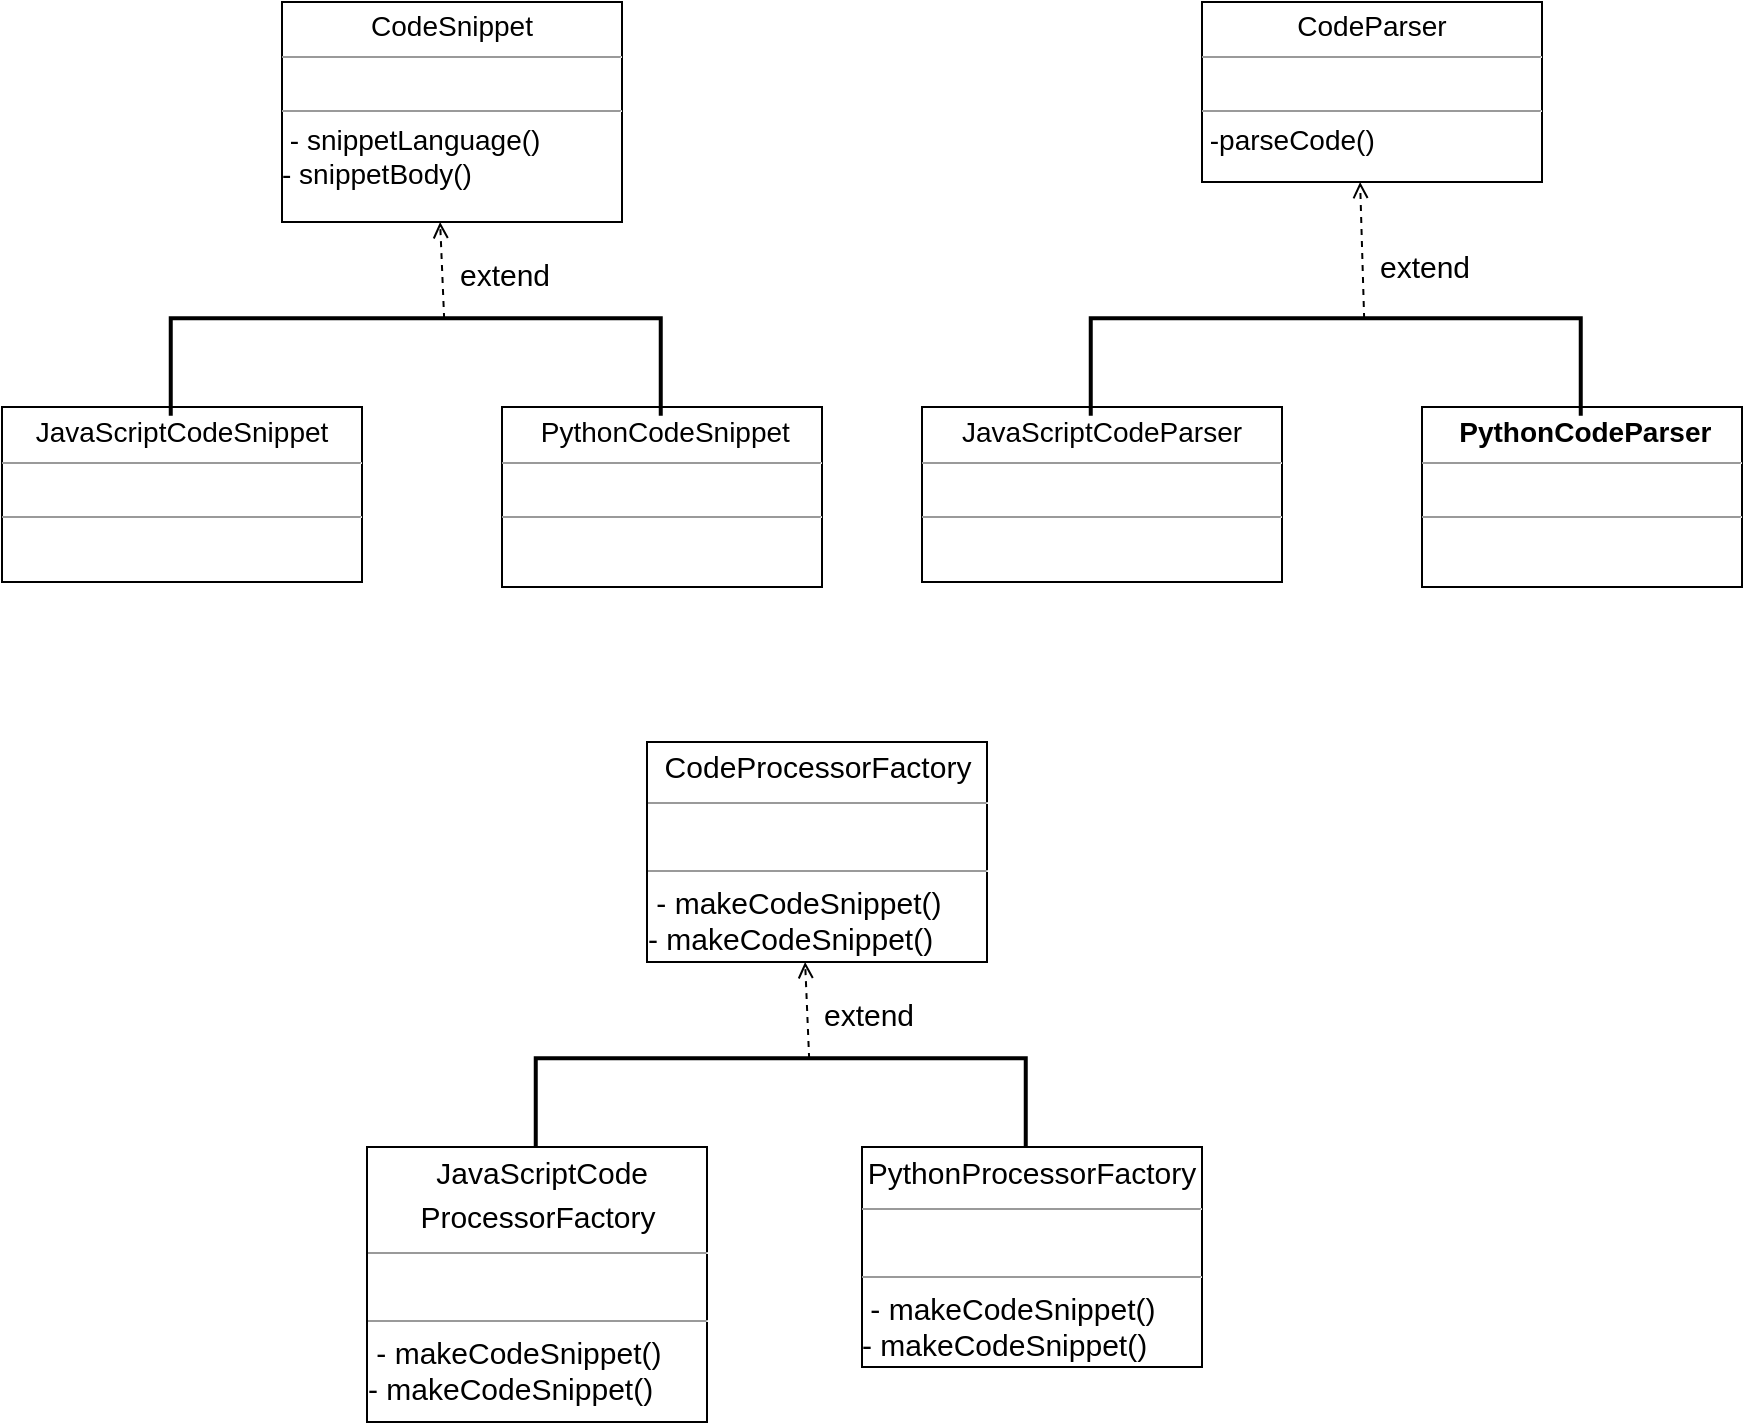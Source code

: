 <mxfile>
    <diagram id="Vkf1kccMHPyQg5MPIpvl" name="Page-1">
        <mxGraphModel dx="820" dy="500" grid="1" gridSize="10" guides="1" tooltips="1" connect="1" arrows="1" fold="1" page="1" pageScale="1" pageWidth="827" pageHeight="1169" math="0" shadow="0">
            <root>
                <mxCell id="0"/>
                <mxCell id="1" parent="0"/>
                <mxCell id="4" value="&lt;p style=&quot;margin: 0px ; margin-top: 4px ; text-align: center&quot;&gt;&lt;span style=&quot;font-size: 14px&quot;&gt;JavaScriptCodeSnippet&lt;/span&gt;&lt;br&gt;&lt;/p&gt;&lt;hr size=&quot;1&quot;&gt;&lt;p style=&quot;margin: 0px ; margin-left: 4px&quot;&gt;&lt;br&gt;&lt;/p&gt;&lt;hr size=&quot;1&quot;&gt;&lt;p style=&quot;margin: 0px 0px 0px 4px ; font-size: 14px&quot;&gt;&lt;/p&gt;" style="verticalAlign=top;align=left;overflow=fill;fontSize=12;fontFamily=Helvetica;html=1;" vertex="1" parent="1">
                    <mxGeometry x="50" y="232.5" width="180" height="87.5" as="geometry"/>
                </mxCell>
                <mxCell id="5" value="&lt;p style=&quot;margin: 0px ; margin-top: 4px ; text-align: center&quot;&gt;&amp;nbsp;&lt;span style=&quot;font-size: 14px&quot;&gt;PythonCodeSnippet&lt;/span&gt;&lt;/p&gt;&lt;hr size=&quot;1&quot;&gt;&lt;p style=&quot;margin: 0px ; margin-left: 4px&quot;&gt;&lt;br&gt;&lt;/p&gt;&lt;hr size=&quot;1&quot;&gt;&lt;p style=&quot;margin: 0px ; margin-left: 4px&quot;&gt;&lt;span&gt;&amp;nbsp;&lt;/span&gt;&lt;br&gt;&lt;/p&gt;&lt;p style=&quot;margin: 0px ; margin-left: 4px&quot;&gt;&lt;br&gt;&lt;/p&gt;" style="verticalAlign=top;align=left;overflow=fill;fontSize=12;fontFamily=Helvetica;html=1;" vertex="1" parent="1">
                    <mxGeometry x="300" y="232.5" width="160" height="90" as="geometry"/>
                </mxCell>
                <mxCell id="6" value="" style="strokeWidth=2;html=1;shape=mxgraph.flowchart.annotation_1;align=left;pointerEvents=1;rotation=90;" vertex="1" parent="1">
                    <mxGeometry x="232.5" y="90" width="48.75" height="245" as="geometry"/>
                </mxCell>
                <mxCell id="7" value="&lt;font style=&quot;font-size: 15px&quot;&gt;extend&lt;/font&gt;" style="html=1;verticalAlign=bottom;labelBackgroundColor=none;endArrow=open;endFill=0;dashed=1;exitX=0.008;exitY=0.442;exitDx=0;exitDy=0;exitPerimeter=0;entryX=0.465;entryY=1;entryDx=0;entryDy=0;entryPerimeter=0;" edge="1" parent="1" source="6" target="8">
                    <mxGeometry x="-0.602" y="-30" width="160" relative="1" as="geometry">
                        <mxPoint x="270" y="182.5" as="sourcePoint"/>
                        <mxPoint x="270.96" y="142.5" as="targetPoint"/>
                        <mxPoint as="offset"/>
                    </mxGeometry>
                </mxCell>
                <mxCell id="8" value="&lt;p style=&quot;margin: 0px ; margin-top: 4px ; text-align: center&quot;&gt;&lt;span style=&quot;font-size: 14px&quot;&gt;CodeSnippet&lt;/span&gt;&lt;br&gt;&lt;/p&gt;&lt;hr size=&quot;1&quot;&gt;&lt;p style=&quot;margin: 0px ; margin-left: 4px&quot;&gt;&lt;br&gt;&lt;/p&gt;&lt;hr size=&quot;1&quot;&gt;&lt;p style=&quot;margin: 0px 0px 0px 4px ; font-size: 14px&quot;&gt;&lt;/p&gt;&lt;span style=&quot;text-align: justify&quot;&gt;&lt;span style=&quot;font-size: 14px&quot;&gt;&amp;nbsp;- snippetLanguage&lt;/span&gt;&lt;span style=&quot;font-size: 14px&quot;&gt;()&lt;/span&gt;&lt;br&gt;&lt;span style=&quot;font-size: 14px&quot;&gt;- snippetBody()&lt;/span&gt;&lt;br&gt;&lt;/span&gt;" style="verticalAlign=top;align=left;overflow=fill;fontSize=12;fontFamily=Helvetica;html=1;" vertex="1" parent="1">
                    <mxGeometry x="190" y="30" width="170" height="110" as="geometry"/>
                </mxCell>
                <mxCell id="9" value="&lt;p style=&quot;margin: 0px ; margin-top: 4px ; text-align: center&quot;&gt;&lt;span style=&quot;font-size: 14px&quot;&gt;JavaScriptCodeParser&lt;/span&gt;&lt;br&gt;&lt;/p&gt;&lt;hr size=&quot;1&quot;&gt;&lt;p style=&quot;margin: 0px ; margin-left: 4px&quot;&gt;&lt;br&gt;&lt;/p&gt;&lt;hr size=&quot;1&quot;&gt;&lt;p style=&quot;margin: 0px 0px 0px 4px ; font-size: 14px&quot;&gt;&lt;/p&gt;" style="verticalAlign=top;align=left;overflow=fill;fontSize=12;fontFamily=Helvetica;html=1;" vertex="1" parent="1">
                    <mxGeometry x="510" y="232.5" width="180" height="87.5" as="geometry"/>
                </mxCell>
                <mxCell id="10" value="&lt;p style=&quot;margin: 0px ; margin-top: 4px ; text-align: center&quot;&gt;&lt;b&gt;&amp;nbsp;&lt;/b&gt;&lt;b style=&quot;font-size: 14px&quot;&gt;PythonCodeParser&lt;/b&gt;&lt;/p&gt;&lt;hr size=&quot;1&quot;&gt;&lt;p style=&quot;margin: 0px ; margin-left: 4px&quot;&gt;&lt;br&gt;&lt;/p&gt;&lt;hr size=&quot;1&quot;&gt;&lt;p style=&quot;margin: 0px ; margin-left: 4px&quot;&gt;&lt;span&gt;&amp;nbsp;&lt;/span&gt;&lt;br&gt;&lt;/p&gt;&lt;p style=&quot;margin: 0px ; margin-left: 4px&quot;&gt;&lt;br&gt;&lt;/p&gt;" style="verticalAlign=top;align=left;overflow=fill;fontSize=12;fontFamily=Helvetica;html=1;" vertex="1" parent="1">
                    <mxGeometry x="760" y="232.5" width="160" height="90" as="geometry"/>
                </mxCell>
                <mxCell id="11" value="" style="strokeWidth=2;html=1;shape=mxgraph.flowchart.annotation_1;align=left;pointerEvents=1;rotation=90;" vertex="1" parent="1">
                    <mxGeometry x="692.5" y="90" width="48.75" height="245" as="geometry"/>
                </mxCell>
                <mxCell id="12" value="&lt;font style=&quot;font-size: 15px&quot;&gt;extend&lt;/font&gt;" style="html=1;verticalAlign=bottom;labelBackgroundColor=none;endArrow=open;endFill=0;dashed=1;exitX=0.008;exitY=0.442;exitDx=0;exitDy=0;exitPerimeter=0;entryX=0.465;entryY=1;entryDx=0;entryDy=0;entryPerimeter=0;" edge="1" parent="1" source="11" target="13">
                    <mxGeometry x="-0.602" y="-30" width="160" relative="1" as="geometry">
                        <mxPoint x="730" y="182.5" as="sourcePoint"/>
                        <mxPoint x="730.96" y="142.5" as="targetPoint"/>
                        <mxPoint as="offset"/>
                    </mxGeometry>
                </mxCell>
                <mxCell id="13" value="&lt;p style=&quot;margin: 0px ; margin-top: 4px ; text-align: center&quot;&gt;&lt;span style=&quot;font-size: 14px&quot;&gt;CodeParser&lt;/span&gt;&lt;br&gt;&lt;/p&gt;&lt;hr size=&quot;1&quot;&gt;&lt;p style=&quot;margin: 0px ; margin-left: 4px&quot;&gt;&lt;br&gt;&lt;/p&gt;&lt;hr size=&quot;1&quot;&gt;&lt;p style=&quot;margin: 0px 0px 0px 4px ; font-size: 14px&quot;&gt;&lt;/p&gt;&lt;span style=&quot;text-align: justify&quot;&gt;&lt;span style=&quot;font-size: 14px&quot;&gt;&amp;nbsp;-parseCode&lt;/span&gt;&lt;span style=&quot;font-size: 14px&quot;&gt;()&lt;/span&gt;&lt;br&gt;&lt;br&gt;&lt;/span&gt;" style="verticalAlign=top;align=left;overflow=fill;fontSize=12;fontFamily=Helvetica;html=1;" vertex="1" parent="1">
                    <mxGeometry x="650" y="30" width="170" height="90" as="geometry"/>
                </mxCell>
                <mxCell id="16" value="" style="strokeWidth=2;html=1;shape=mxgraph.flowchart.annotation_1;align=left;pointerEvents=1;rotation=90;" vertex="1" parent="1">
                    <mxGeometry x="415" y="460" width="48.75" height="245" as="geometry"/>
                </mxCell>
                <mxCell id="17" value="&lt;font style=&quot;font-size: 15px&quot;&gt;extend&lt;/font&gt;" style="html=1;verticalAlign=bottom;labelBackgroundColor=none;endArrow=open;endFill=0;dashed=1;exitX=0.008;exitY=0.442;exitDx=0;exitDy=0;exitPerimeter=0;entryX=0.465;entryY=1;entryDx=0;entryDy=0;entryPerimeter=0;" edge="1" parent="1" source="16" target="18">
                    <mxGeometry x="-0.602" y="-30" width="160" relative="1" as="geometry">
                        <mxPoint x="452.5" y="552.5" as="sourcePoint"/>
                        <mxPoint x="453.46" y="512.5" as="targetPoint"/>
                        <mxPoint as="offset"/>
                    </mxGeometry>
                </mxCell>
                <mxCell id="18" value="&lt;p style=&quot;margin: 4px 0px 0px ; text-align: center ; font-size: 15px&quot;&gt;&lt;font style=&quot;font-size: 15px&quot;&gt;CodeProcessorFactory&lt;br&gt;&lt;/font&gt;&lt;/p&gt;&lt;hr size=&quot;1&quot; style=&quot;font-size: 15px&quot;&gt;&lt;p style=&quot;margin: 0px 0px 0px 4px ; font-size: 15px&quot;&gt;&lt;font style=&quot;font-size: 15px&quot;&gt;&lt;br&gt;&lt;/font&gt;&lt;/p&gt;&lt;hr size=&quot;1&quot; style=&quot;font-size: 15px&quot;&gt;&lt;p style=&quot;margin: 0px 0px 0px 4px ; font-size: 15px&quot;&gt;&lt;/p&gt;&lt;span style=&quot;text-align: justify&quot;&gt;&lt;font&gt;&lt;span style=&quot;font-size: 15px&quot;&gt;&amp;nbsp;- makeCodeSnippet()&lt;/span&gt;&lt;br&gt;&lt;span style=&quot;font-size: 15px&quot;&gt;-&amp;nbsp;&lt;/span&gt;&lt;/font&gt;&lt;span style=&quot;font-size: 15px&quot;&gt;makeCodeSnippet()&lt;/span&gt;&lt;br&gt;&lt;/span&gt;" style="verticalAlign=top;align=left;overflow=fill;fontSize=12;fontFamily=Helvetica;html=1;" vertex="1" parent="1">
                    <mxGeometry x="372.5" y="400" width="170" height="110" as="geometry"/>
                </mxCell>
                <mxCell id="19" value="&lt;p style=&quot;margin: 4px 0px 0px ; text-align: center&quot;&gt;&lt;font&gt;&lt;span style=&quot;font-size: 15px&quot;&gt;&amp;nbsp;JavaScriptCode&lt;/span&gt;&lt;/font&gt;&lt;/p&gt;&lt;p style=&quot;margin: 4px 0px 0px ; text-align: center&quot;&gt;&lt;font&gt;&lt;span style=&quot;font-size: 15px&quot;&gt;ProcessorFactory&lt;/span&gt;&lt;br&gt;&lt;/font&gt;&lt;/p&gt;&lt;hr size=&quot;1&quot; style=&quot;font-size: 15px&quot;&gt;&lt;p style=&quot;margin: 0px 0px 0px 4px ; font-size: 15px&quot;&gt;&lt;font style=&quot;font-size: 15px&quot;&gt;&lt;br&gt;&lt;/font&gt;&lt;/p&gt;&lt;hr size=&quot;1&quot; style=&quot;font-size: 15px&quot;&gt;&lt;p style=&quot;margin: 0px 0px 0px 4px ; font-size: 15px&quot;&gt;&lt;/p&gt;&lt;span style=&quot;text-align: justify&quot;&gt;&lt;font&gt;&lt;span style=&quot;font-size: 15px&quot;&gt;&amp;nbsp;- makeCodeSnippet()&lt;/span&gt;&lt;br&gt;&lt;span style=&quot;font-size: 15px&quot;&gt;-&amp;nbsp;&lt;/span&gt;&lt;/font&gt;&lt;span style=&quot;font-size: 15px&quot;&gt;makeCodeSnippet()&lt;/span&gt;&lt;br&gt;&lt;/span&gt;" style="verticalAlign=top;align=left;overflow=fill;fontSize=12;fontFamily=Helvetica;html=1;" vertex="1" parent="1">
                    <mxGeometry x="232.5" y="602.5" width="170" height="137.5" as="geometry"/>
                </mxCell>
                <mxCell id="20" value="&lt;p style=&quot;margin: 4px 0px 0px ; text-align: center ; font-size: 15px&quot;&gt;&lt;font style=&quot;font-size: 15px&quot;&gt;PythonProcessorFactory&lt;br&gt;&lt;/font&gt;&lt;/p&gt;&lt;hr size=&quot;1&quot; style=&quot;font-size: 15px&quot;&gt;&lt;p style=&quot;margin: 0px 0px 0px 4px ; font-size: 15px&quot;&gt;&lt;font style=&quot;font-size: 15px&quot;&gt;&lt;br&gt;&lt;/font&gt;&lt;/p&gt;&lt;hr size=&quot;1&quot; style=&quot;font-size: 15px&quot;&gt;&lt;p style=&quot;margin: 0px 0px 0px 4px ; font-size: 15px&quot;&gt;&lt;/p&gt;&lt;span style=&quot;text-align: justify&quot;&gt;&lt;font&gt;&lt;span style=&quot;font-size: 15px&quot;&gt;&amp;nbsp;- makeCodeSnippet()&lt;/span&gt;&lt;br&gt;&lt;span style=&quot;font-size: 15px&quot;&gt;-&amp;nbsp;&lt;/span&gt;&lt;/font&gt;&lt;span style=&quot;font-size: 15px&quot;&gt;makeCodeSnippet()&lt;/span&gt;&lt;br&gt;&lt;/span&gt;" style="verticalAlign=top;align=left;overflow=fill;fontSize=12;fontFamily=Helvetica;html=1;" vertex="1" parent="1">
                    <mxGeometry x="480" y="602.5" width="170" height="110" as="geometry"/>
                </mxCell>
            </root>
        </mxGraphModel>
    </diagram>
</mxfile>